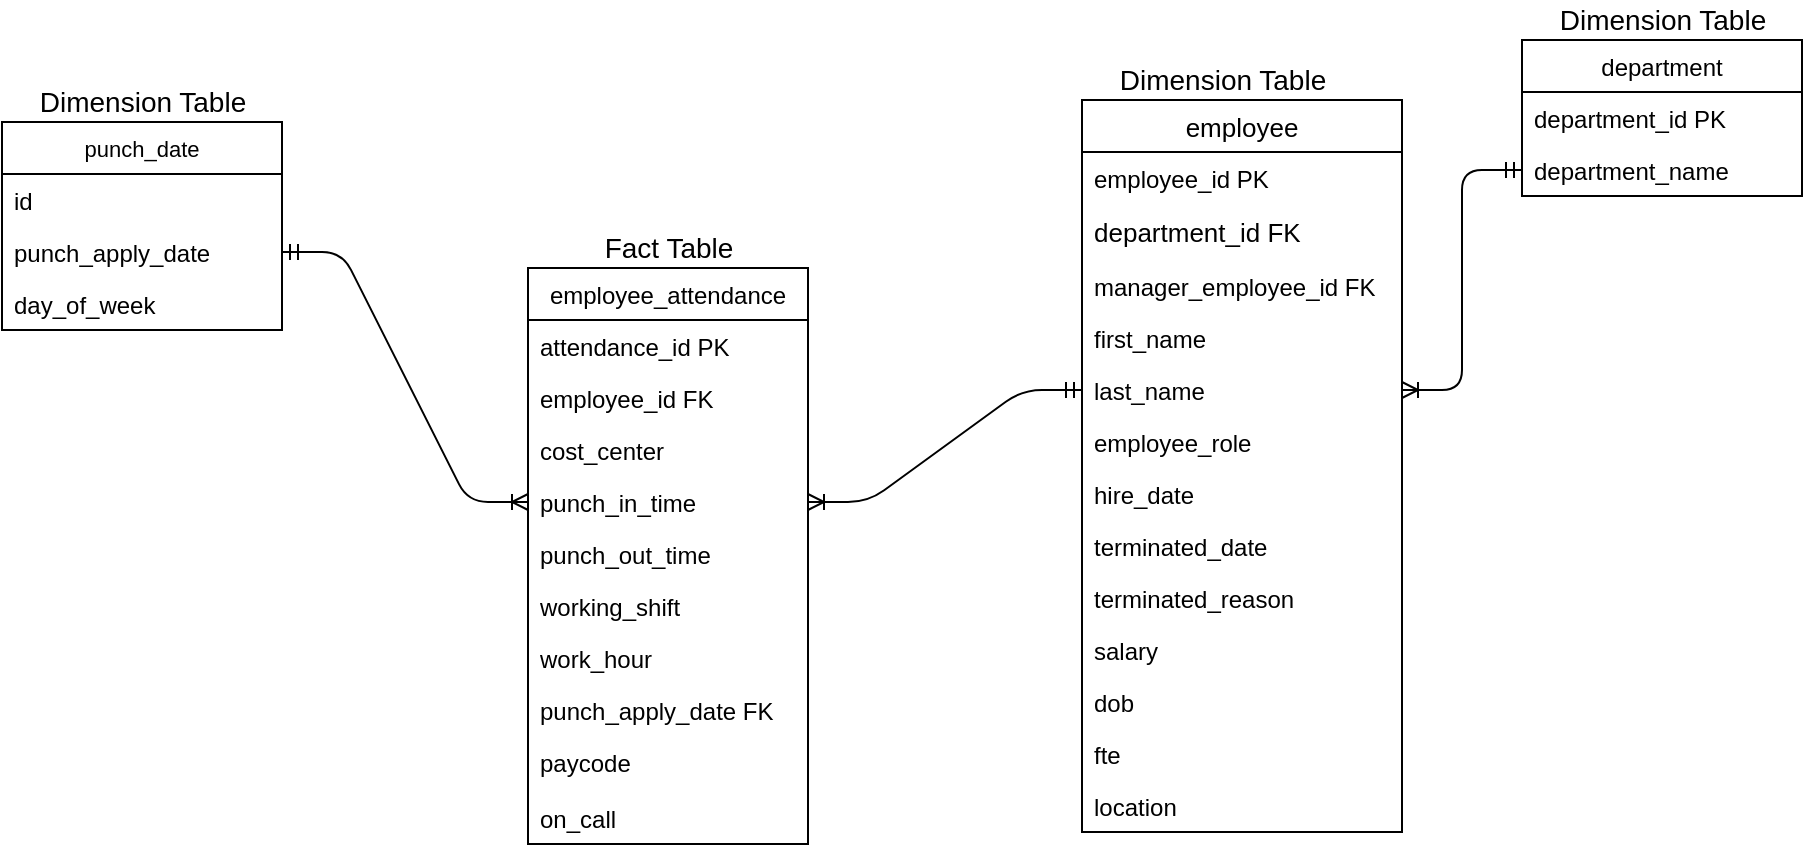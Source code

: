 <mxfile version="15.2.5" type="device"><diagram id="qBIGVreETJCY0qBi5uuP" name="Page-1"><mxGraphModel dx="1483" dy="770" grid="1" gridSize="10" guides="1" tooltips="1" connect="1" arrows="1" fold="1" page="1" pageScale="1" pageWidth="827" pageHeight="1169" math="0" shadow="0"><root><mxCell id="0"/><mxCell id="1" parent="0"/><mxCell id="NiNC5PD55eEqNTgZ0jzD-5" value="department" style="swimlane;fontStyle=0;childLayout=stackLayout;horizontal=1;startSize=26;horizontalStack=0;resizeParent=1;resizeParentMax=0;resizeLast=0;collapsible=1;marginBottom=0;" parent="1" vertex="1"><mxGeometry x="850" y="50" width="140" height="78" as="geometry"/></mxCell><mxCell id="NiNC5PD55eEqNTgZ0jzD-6" value="department_id PK" style="text;strokeColor=none;fillColor=none;align=left;verticalAlign=top;spacingLeft=4;spacingRight=4;overflow=hidden;rotatable=0;points=[[0,0.5],[1,0.5]];portConstraint=eastwest;" parent="NiNC5PD55eEqNTgZ0jzD-5" vertex="1"><mxGeometry y="26" width="140" height="26" as="geometry"/></mxCell><mxCell id="NiNC5PD55eEqNTgZ0jzD-7" value="department_name" style="text;strokeColor=none;fillColor=none;align=left;verticalAlign=top;spacingLeft=4;spacingRight=4;overflow=hidden;rotatable=0;points=[[0,0.5],[1,0.5]];portConstraint=eastwest;" parent="NiNC5PD55eEqNTgZ0jzD-5" vertex="1"><mxGeometry y="52" width="140" height="26" as="geometry"/></mxCell><mxCell id="NiNC5PD55eEqNTgZ0jzD-9" value="employee" style="swimlane;fontStyle=0;childLayout=stackLayout;horizontal=1;startSize=26;horizontalStack=0;resizeParent=1;resizeParentMax=0;resizeLast=0;collapsible=1;marginBottom=0;fontSize=13;" parent="1" vertex="1"><mxGeometry x="630" y="80" width="160" height="366" as="geometry"/></mxCell><mxCell id="NiNC5PD55eEqNTgZ0jzD-10" value="employee_id PK" style="text;strokeColor=none;fillColor=none;align=left;verticalAlign=top;spacingLeft=4;spacingRight=4;overflow=hidden;rotatable=0;points=[[0,0.5],[1,0.5]];portConstraint=eastwest;" parent="NiNC5PD55eEqNTgZ0jzD-9" vertex="1"><mxGeometry y="26" width="160" height="26" as="geometry"/></mxCell><mxCell id="lc8a-9nnhipJQTxzLVIG-1" value="department_id FK&#10;" style="text;strokeColor=none;fillColor=none;align=left;verticalAlign=top;spacingLeft=4;spacingRight=4;overflow=hidden;rotatable=0;points=[[0,0.5],[1,0.5]];portConstraint=eastwest;fontSize=13;" vertex="1" parent="NiNC5PD55eEqNTgZ0jzD-9"><mxGeometry y="52" width="160" height="28" as="geometry"/></mxCell><mxCell id="lc8a-9nnhipJQTxzLVIG-5" value="manager_employee_id FK" style="text;strokeColor=none;fillColor=none;align=left;verticalAlign=top;spacingLeft=4;spacingRight=4;overflow=hidden;rotatable=0;points=[[0,0.5],[1,0.5]];portConstraint=eastwest;" vertex="1" parent="NiNC5PD55eEqNTgZ0jzD-9"><mxGeometry y="80" width="160" height="26" as="geometry"/></mxCell><mxCell id="NiNC5PD55eEqNTgZ0jzD-11" value="first_name" style="text;strokeColor=none;fillColor=none;align=left;verticalAlign=top;spacingLeft=4;spacingRight=4;overflow=hidden;rotatable=0;points=[[0,0.5],[1,0.5]];portConstraint=eastwest;" parent="NiNC5PD55eEqNTgZ0jzD-9" vertex="1"><mxGeometry y="106" width="160" height="26" as="geometry"/></mxCell><mxCell id="NiNC5PD55eEqNTgZ0jzD-12" value="last_name" style="text;strokeColor=none;fillColor=none;align=left;verticalAlign=top;spacingLeft=4;spacingRight=4;overflow=hidden;rotatable=0;points=[[0,0.5],[1,0.5]];portConstraint=eastwest;" parent="NiNC5PD55eEqNTgZ0jzD-9" vertex="1"><mxGeometry y="132" width="160" height="26" as="geometry"/></mxCell><mxCell id="NiNC5PD55eEqNTgZ0jzD-32" value="employee_role" style="text;strokeColor=none;fillColor=none;align=left;verticalAlign=top;spacingLeft=4;spacingRight=4;overflow=hidden;rotatable=0;points=[[0,0.5],[1,0.5]];portConstraint=eastwest;" parent="NiNC5PD55eEqNTgZ0jzD-9" vertex="1"><mxGeometry y="158" width="160" height="26" as="geometry"/></mxCell><mxCell id="NiNC5PD55eEqNTgZ0jzD-33" value="hire_date" style="text;strokeColor=none;fillColor=none;align=left;verticalAlign=top;spacingLeft=4;spacingRight=4;overflow=hidden;rotatable=0;points=[[0,0.5],[1,0.5]];portConstraint=eastwest;" parent="NiNC5PD55eEqNTgZ0jzD-9" vertex="1"><mxGeometry y="184" width="160" height="26" as="geometry"/></mxCell><mxCell id="NiNC5PD55eEqNTgZ0jzD-34" value="terminated_date" style="text;strokeColor=none;fillColor=none;align=left;verticalAlign=top;spacingLeft=4;spacingRight=4;overflow=hidden;rotatable=0;points=[[0,0.5],[1,0.5]];portConstraint=eastwest;" parent="NiNC5PD55eEqNTgZ0jzD-9" vertex="1"><mxGeometry y="210" width="160" height="26" as="geometry"/></mxCell><mxCell id="NiNC5PD55eEqNTgZ0jzD-35" value="terminated_reason    " style="text;strokeColor=none;fillColor=none;align=left;verticalAlign=top;spacingLeft=4;spacingRight=4;overflow=hidden;rotatable=0;points=[[0,0.5],[1,0.5]];portConstraint=eastwest;" parent="NiNC5PD55eEqNTgZ0jzD-9" vertex="1"><mxGeometry y="236" width="160" height="26" as="geometry"/></mxCell><mxCell id="lc8a-9nnhipJQTxzLVIG-14" value="salary" style="text;strokeColor=none;fillColor=none;align=left;verticalAlign=top;spacingLeft=4;spacingRight=4;overflow=hidden;rotatable=0;points=[[0,0.5],[1,0.5]];portConstraint=eastwest;" vertex="1" parent="NiNC5PD55eEqNTgZ0jzD-9"><mxGeometry y="262" width="160" height="26" as="geometry"/></mxCell><mxCell id="NiNC5PD55eEqNTgZ0jzD-36" value="dob" style="text;strokeColor=none;fillColor=none;align=left;verticalAlign=top;spacingLeft=4;spacingRight=4;overflow=hidden;rotatable=0;points=[[0,0.5],[1,0.5]];portConstraint=eastwest;" parent="NiNC5PD55eEqNTgZ0jzD-9" vertex="1"><mxGeometry y="288" width="160" height="26" as="geometry"/></mxCell><mxCell id="NiNC5PD55eEqNTgZ0jzD-37" value="fte" style="text;strokeColor=none;fillColor=none;align=left;verticalAlign=top;spacingLeft=4;spacingRight=4;overflow=hidden;rotatable=0;points=[[0,0.5],[1,0.5]];portConstraint=eastwest;" parent="NiNC5PD55eEqNTgZ0jzD-9" vertex="1"><mxGeometry y="314" width="160" height="26" as="geometry"/></mxCell><mxCell id="NiNC5PD55eEqNTgZ0jzD-38" value="location" style="text;strokeColor=none;fillColor=none;align=left;verticalAlign=top;spacingLeft=4;spacingRight=4;overflow=hidden;rotatable=0;points=[[0,0.5],[1,0.5]];portConstraint=eastwest;" parent="NiNC5PD55eEqNTgZ0jzD-9" vertex="1"><mxGeometry y="340" width="160" height="26" as="geometry"/></mxCell><mxCell id="NiNC5PD55eEqNTgZ0jzD-24" value="&lt;font style=&quot;font-size: 14px&quot;&gt;Dimension Table&lt;/font&gt;" style="text;html=1;align=center;verticalAlign=middle;resizable=0;points=[];autosize=1;strokeColor=none;fillColor=none;" parent="1" vertex="1"><mxGeometry x="640" y="60" width="120" height="20" as="geometry"/></mxCell><mxCell id="NiNC5PD55eEqNTgZ0jzD-25" value="&lt;font style=&quot;font-size: 14px&quot;&gt;Fact Table&lt;/font&gt;" style="text;html=1;align=center;verticalAlign=middle;resizable=0;points=[];autosize=1;strokeColor=none;fillColor=none;" parent="1" vertex="1"><mxGeometry x="383" y="144" width="80" height="20" as="geometry"/></mxCell><mxCell id="NiNC5PD55eEqNTgZ0jzD-26" value="&lt;font style=&quot;font-size: 14px&quot;&gt;Dimension Table&lt;/font&gt;" style="text;html=1;align=center;verticalAlign=middle;resizable=0;points=[];autosize=1;strokeColor=none;fillColor=none;" parent="1" vertex="1"><mxGeometry x="100" y="71" width="120" height="20" as="geometry"/></mxCell><mxCell id="NiNC5PD55eEqNTgZ0jzD-49" value="employee_attendance" style="swimlane;fontStyle=0;childLayout=stackLayout;horizontal=1;startSize=26;horizontalStack=0;resizeParent=1;resizeParentMax=0;resizeLast=0;collapsible=1;marginBottom=0;" parent="1" vertex="1"><mxGeometry x="353" y="164" width="140" height="288" as="geometry"/></mxCell><mxCell id="lc8a-9nnhipJQTxzLVIG-2" value="attendance_id PK" style="text;strokeColor=none;fillColor=none;align=left;verticalAlign=top;spacingLeft=4;spacingRight=4;overflow=hidden;rotatable=0;points=[[0,0.5],[1,0.5]];portConstraint=eastwest;" vertex="1" parent="NiNC5PD55eEqNTgZ0jzD-49"><mxGeometry y="26" width="140" height="26" as="geometry"/></mxCell><mxCell id="NiNC5PD55eEqNTgZ0jzD-50" value="employee_id FK" style="text;strokeColor=none;fillColor=none;align=left;verticalAlign=top;spacingLeft=4;spacingRight=4;overflow=hidden;rotatable=0;points=[[0,0.5],[1,0.5]];portConstraint=eastwest;" parent="NiNC5PD55eEqNTgZ0jzD-49" vertex="1"><mxGeometry y="52" width="140" height="26" as="geometry"/></mxCell><mxCell id="NiNC5PD55eEqNTgZ0jzD-52" value="cost_center " style="text;strokeColor=none;fillColor=none;align=left;verticalAlign=top;spacingLeft=4;spacingRight=4;overflow=hidden;rotatable=0;points=[[0,0.5],[1,0.5]];portConstraint=eastwest;" parent="NiNC5PD55eEqNTgZ0jzD-49" vertex="1"><mxGeometry y="78" width="140" height="26" as="geometry"/></mxCell><mxCell id="NiNC5PD55eEqNTgZ0jzD-53" value="punch_in_time" style="text;strokeColor=none;fillColor=none;align=left;verticalAlign=top;spacingLeft=4;spacingRight=4;overflow=hidden;rotatable=0;points=[[0,0.5],[1,0.5]];portConstraint=eastwest;" parent="NiNC5PD55eEqNTgZ0jzD-49" vertex="1"><mxGeometry y="104" width="140" height="26" as="geometry"/></mxCell><mxCell id="NiNC5PD55eEqNTgZ0jzD-54" value="punch_out_time" style="text;strokeColor=none;fillColor=none;align=left;verticalAlign=top;spacingLeft=4;spacingRight=4;overflow=hidden;rotatable=0;points=[[0,0.5],[1,0.5]];portConstraint=eastwest;" parent="NiNC5PD55eEqNTgZ0jzD-49" vertex="1"><mxGeometry y="130" width="140" height="26" as="geometry"/></mxCell><mxCell id="lc8a-9nnhipJQTxzLVIG-12" value="working_shift" style="text;strokeColor=none;fillColor=none;align=left;verticalAlign=top;spacingLeft=4;spacingRight=4;overflow=hidden;rotatable=0;points=[[0,0.5],[1,0.5]];portConstraint=eastwest;" vertex="1" parent="NiNC5PD55eEqNTgZ0jzD-49"><mxGeometry y="156" width="140" height="26" as="geometry"/></mxCell><mxCell id="lc8a-9nnhipJQTxzLVIG-13" value="work_hour" style="text;strokeColor=none;fillColor=none;align=left;verticalAlign=top;spacingLeft=4;spacingRight=4;overflow=hidden;rotatable=0;points=[[0,0.5],[1,0.5]];portConstraint=eastwest;" vertex="1" parent="NiNC5PD55eEqNTgZ0jzD-49"><mxGeometry y="182" width="140" height="26" as="geometry"/></mxCell><mxCell id="NiNC5PD55eEqNTgZ0jzD-55" value="punch_apply_date FK" style="text;strokeColor=none;fillColor=none;align=left;verticalAlign=top;spacingLeft=4;spacingRight=4;overflow=hidden;rotatable=0;points=[[0,0.5],[1,0.5]];portConstraint=eastwest;" parent="NiNC5PD55eEqNTgZ0jzD-49" vertex="1"><mxGeometry y="208" width="140" height="26" as="geometry"/></mxCell><mxCell id="NiNC5PD55eEqNTgZ0jzD-56" value="paycode" style="text;strokeColor=none;fillColor=none;align=left;verticalAlign=top;spacingLeft=4;spacingRight=4;overflow=hidden;rotatable=0;points=[[0,0.5],[1,0.5]];portConstraint=eastwest;" parent="NiNC5PD55eEqNTgZ0jzD-49" vertex="1"><mxGeometry y="234" width="140" height="28" as="geometry"/></mxCell><mxCell id="lc8a-9nnhipJQTxzLVIG-4" value="on_call" style="text;strokeColor=none;fillColor=none;align=left;verticalAlign=top;spacingLeft=4;spacingRight=4;overflow=hidden;rotatable=0;points=[[0,0.5],[1,0.5]];portConstraint=eastwest;" vertex="1" parent="NiNC5PD55eEqNTgZ0jzD-49"><mxGeometry y="262" width="140" height="26" as="geometry"/></mxCell><mxCell id="NiNC5PD55eEqNTgZ0jzD-58" value="" style="edgeStyle=entityRelationEdgeStyle;fontSize=12;html=1;endArrow=ERoneToMany;startArrow=ERmandOne;entryX=1;entryY=0.5;entryDx=0;entryDy=0;exitX=0;exitY=0.5;exitDx=0;exitDy=0;" parent="1" target="NiNC5PD55eEqNTgZ0jzD-53" edge="1" source="NiNC5PD55eEqNTgZ0jzD-12"><mxGeometry width="100" height="100" relative="1" as="geometry"><mxPoint x="540" y="130" as="sourcePoint"/><mxPoint x="593" y="183" as="targetPoint"/></mxGeometry></mxCell><mxCell id="lc8a-9nnhipJQTxzLVIG-3" value="" style="edgeStyle=entityRelationEdgeStyle;fontSize=12;html=1;endArrow=ERoneToMany;startArrow=ERmandOne;entryX=1;entryY=0.5;entryDx=0;entryDy=0;exitX=0;exitY=0.5;exitDx=0;exitDy=0;" edge="1" parent="1" source="NiNC5PD55eEqNTgZ0jzD-7" target="NiNC5PD55eEqNTgZ0jzD-12"><mxGeometry width="100" height="100" relative="1" as="geometry"><mxPoint x="907" y="70" as="sourcePoint"/><mxPoint x="770.0" y="174.0" as="targetPoint"/></mxGeometry></mxCell><mxCell id="lc8a-9nnhipJQTxzLVIG-6" value="punch_date" style="swimlane;fontStyle=0;childLayout=stackLayout;horizontal=1;startSize=26;horizontalStack=0;resizeParent=1;resizeParentMax=0;resizeLast=0;collapsible=1;marginBottom=0;fontSize=11;" vertex="1" parent="1"><mxGeometry x="90" y="91" width="140" height="104" as="geometry"/></mxCell><mxCell id="lc8a-9nnhipJQTxzLVIG-7" value="id" style="text;strokeColor=none;fillColor=none;align=left;verticalAlign=top;spacingLeft=4;spacingRight=4;overflow=hidden;rotatable=0;points=[[0,0.5],[1,0.5]];portConstraint=eastwest;" vertex="1" parent="lc8a-9nnhipJQTxzLVIG-6"><mxGeometry y="26" width="140" height="26" as="geometry"/></mxCell><mxCell id="lc8a-9nnhipJQTxzLVIG-8" value="punch_apply_date" style="text;strokeColor=none;fillColor=none;align=left;verticalAlign=top;spacingLeft=4;spacingRight=4;overflow=hidden;rotatable=0;points=[[0,0.5],[1,0.5]];portConstraint=eastwest;" vertex="1" parent="lc8a-9nnhipJQTxzLVIG-6"><mxGeometry y="52" width="140" height="26" as="geometry"/></mxCell><mxCell id="lc8a-9nnhipJQTxzLVIG-9" value="day_of_week" style="text;strokeColor=none;fillColor=none;align=left;verticalAlign=top;spacingLeft=4;spacingRight=4;overflow=hidden;rotatable=0;points=[[0,0.5],[1,0.5]];portConstraint=eastwest;" vertex="1" parent="lc8a-9nnhipJQTxzLVIG-6"><mxGeometry y="78" width="140" height="26" as="geometry"/></mxCell><mxCell id="lc8a-9nnhipJQTxzLVIG-10" value="" style="edgeStyle=entityRelationEdgeStyle;fontSize=12;html=1;endArrow=ERoneToMany;startArrow=ERmandOne;entryX=0;entryY=0.5;entryDx=0;entryDy=0;exitX=1;exitY=0.5;exitDx=0;exitDy=0;" edge="1" parent="1" source="lc8a-9nnhipJQTxzLVIG-8" target="NiNC5PD55eEqNTgZ0jzD-53"><mxGeometry width="100" height="100" relative="1" as="geometry"><mxPoint x="640" y="235" as="sourcePoint"/><mxPoint x="503.0" y="291.0" as="targetPoint"/></mxGeometry></mxCell><mxCell id="lc8a-9nnhipJQTxzLVIG-11" value="&lt;font style=&quot;font-size: 14px&quot;&gt;Dimension Table&lt;/font&gt;" style="text;html=1;align=center;verticalAlign=middle;resizable=0;points=[];autosize=1;strokeColor=none;fillColor=none;" vertex="1" parent="1"><mxGeometry x="860" y="30" width="120" height="20" as="geometry"/></mxCell></root></mxGraphModel></diagram></mxfile>